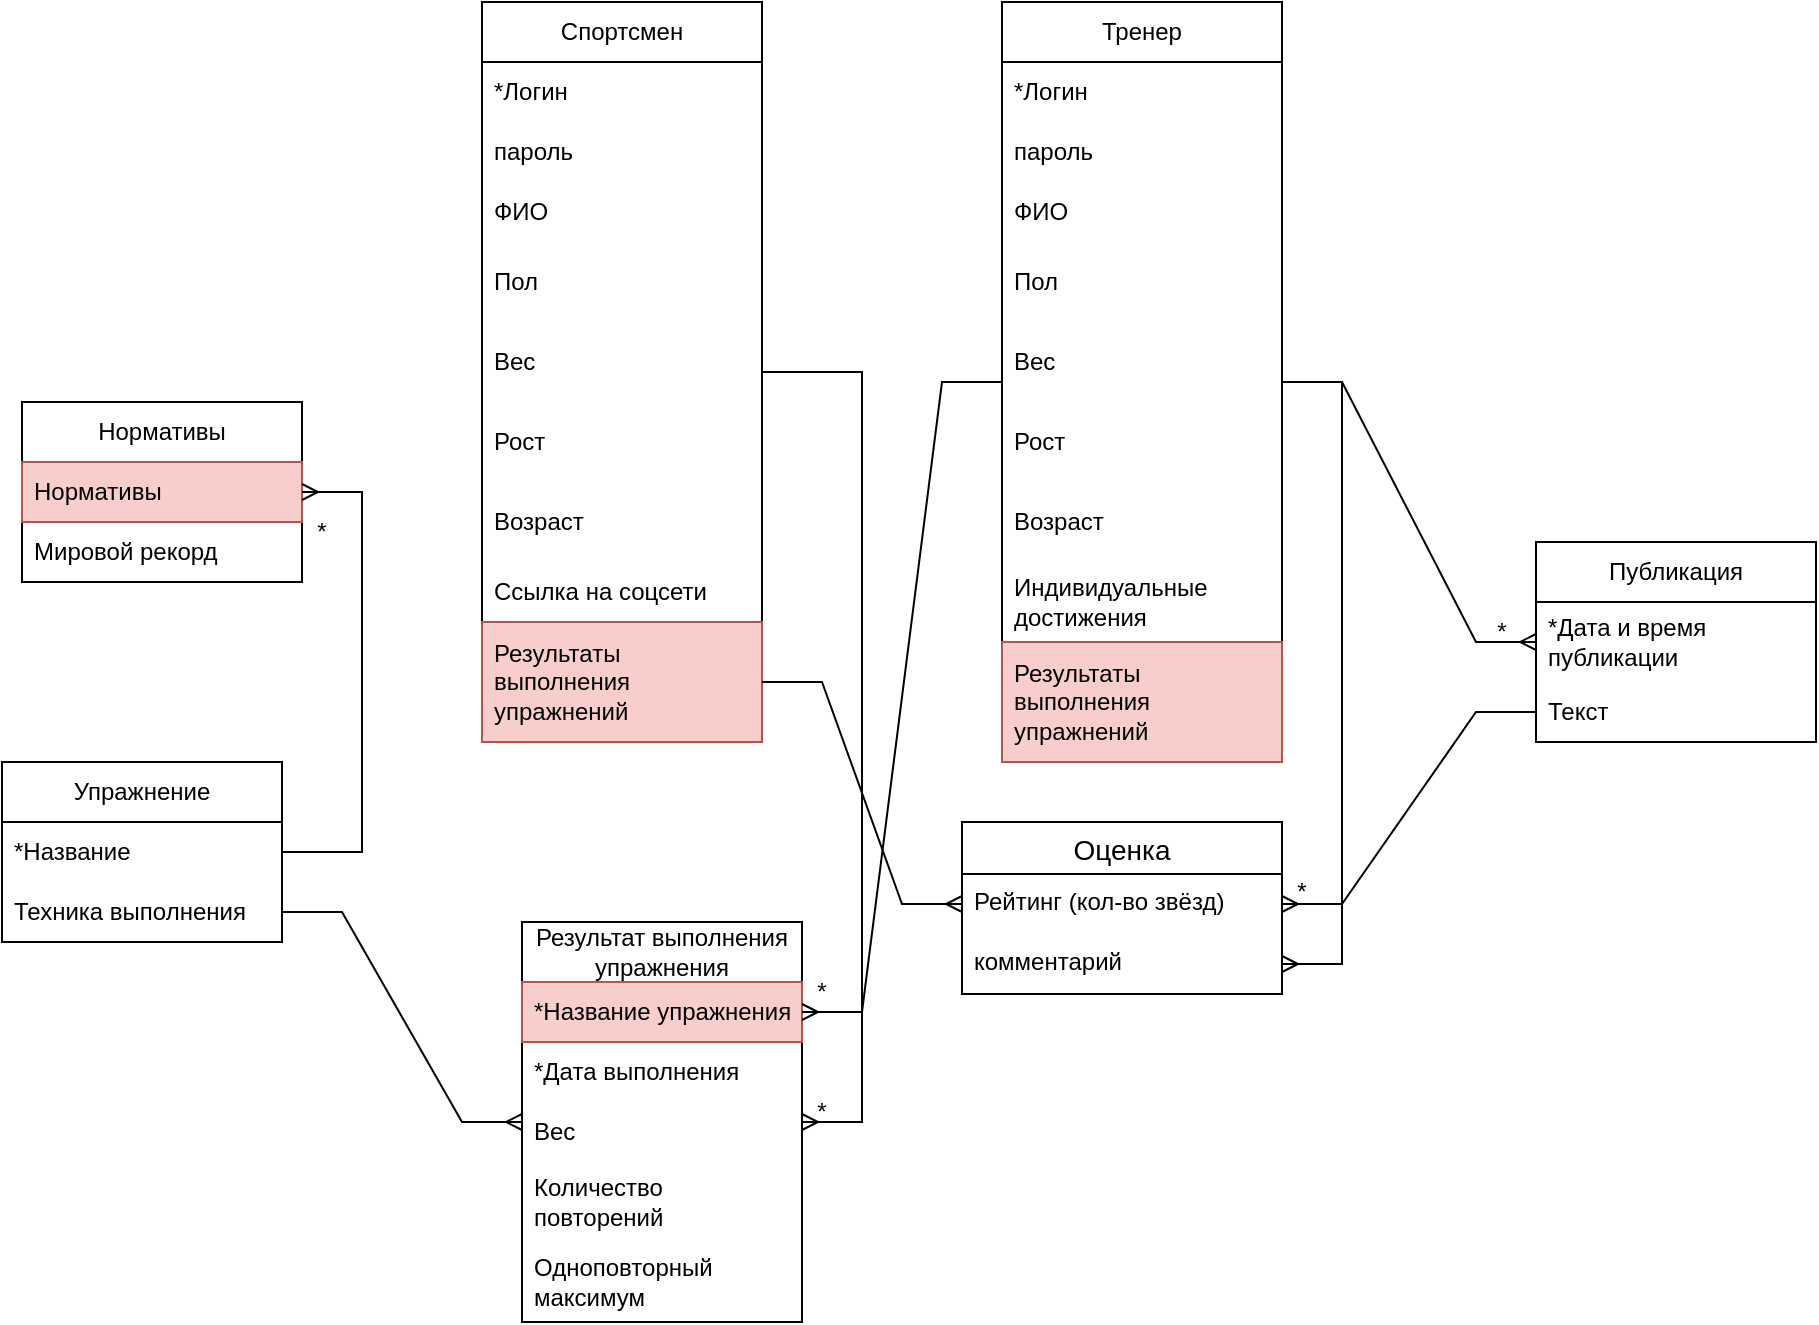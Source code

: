 <mxfile version="24.8.4" pages="2">
  <diagram name="ER-Diagram" id="NItrLApwDLeXo-r-cU7K">
    <mxGraphModel dx="2261" dy="1943" grid="1" gridSize="10" guides="1" tooltips="1" connect="1" arrows="1" fold="1" page="1" pageScale="1" pageWidth="827" pageHeight="1169" math="0" shadow="0">
      <root>
        <mxCell id="0" />
        <mxCell id="1" parent="0" />
        <mxCell id="vsiteA5Ip13MB5dsXXvn-1" value="Спортсмен" style="swimlane;fontStyle=0;childLayout=stackLayout;horizontal=1;startSize=30;horizontalStack=0;resizeParent=1;resizeParentMax=0;resizeLast=0;collapsible=1;marginBottom=0;whiteSpace=wrap;html=1;" parent="1" vertex="1">
          <mxGeometry x="160" y="-110" width="140" height="370" as="geometry" />
        </mxCell>
        <mxCell id="vsiteA5Ip13MB5dsXXvn-2" value="*Логин" style="text;strokeColor=none;fillColor=none;align=left;verticalAlign=middle;spacingLeft=4;spacingRight=4;overflow=hidden;points=[[0,0.5],[1,0.5]];portConstraint=eastwest;rotatable=0;whiteSpace=wrap;html=1;" parent="vsiteA5Ip13MB5dsXXvn-1" vertex="1">
          <mxGeometry y="30" width="140" height="30" as="geometry" />
        </mxCell>
        <mxCell id="cUmQrSe35AVpuAPvbp9K-2" value="пароль" style="text;strokeColor=none;fillColor=none;align=left;verticalAlign=middle;spacingLeft=4;spacingRight=4;overflow=hidden;points=[[0,0.5],[1,0.5]];portConstraint=eastwest;rotatable=0;whiteSpace=wrap;html=1;" parent="vsiteA5Ip13MB5dsXXvn-1" vertex="1">
          <mxGeometry y="60" width="140" height="30" as="geometry" />
        </mxCell>
        <mxCell id="vsiteA5Ip13MB5dsXXvn-3" value="ФИО" style="text;strokeColor=none;fillColor=none;align=left;verticalAlign=middle;spacingLeft=4;spacingRight=4;overflow=hidden;points=[[0,0.5],[1,0.5]];portConstraint=eastwest;rotatable=0;whiteSpace=wrap;html=1;" parent="vsiteA5Ip13MB5dsXXvn-1" vertex="1">
          <mxGeometry y="90" width="140" height="30" as="geometry" />
        </mxCell>
        <mxCell id="mQSDM0axjjIzorObbkHt-10" value="Пол" style="text;strokeColor=none;fillColor=none;align=left;verticalAlign=middle;spacingLeft=4;spacingRight=4;overflow=hidden;points=[[0,0.5],[1,0.5]];portConstraint=eastwest;rotatable=0;whiteSpace=wrap;html=1;" parent="vsiteA5Ip13MB5dsXXvn-1" vertex="1">
          <mxGeometry y="120" width="140" height="40" as="geometry" />
        </mxCell>
        <mxCell id="mQSDM0axjjIzorObbkHt-13" value="Вес" style="text;strokeColor=none;fillColor=none;align=left;verticalAlign=middle;spacingLeft=4;spacingRight=4;overflow=hidden;points=[[0,0.5],[1,0.5]];portConstraint=eastwest;rotatable=0;whiteSpace=wrap;html=1;" parent="vsiteA5Ip13MB5dsXXvn-1" vertex="1">
          <mxGeometry y="160" width="140" height="40" as="geometry" />
        </mxCell>
        <mxCell id="mQSDM0axjjIzorObbkHt-11" value="Рост" style="text;strokeColor=none;fillColor=none;align=left;verticalAlign=middle;spacingLeft=4;spacingRight=4;overflow=hidden;points=[[0,0.5],[1,0.5]];portConstraint=eastwest;rotatable=0;whiteSpace=wrap;html=1;" parent="vsiteA5Ip13MB5dsXXvn-1" vertex="1">
          <mxGeometry y="200" width="140" height="40" as="geometry" />
        </mxCell>
        <mxCell id="mQSDM0axjjIzorObbkHt-12" value="Возраст" style="text;strokeColor=none;fillColor=none;align=left;verticalAlign=middle;spacingLeft=4;spacingRight=4;overflow=hidden;points=[[0,0.5],[1,0.5]];portConstraint=eastwest;rotatable=0;whiteSpace=wrap;html=1;" parent="vsiteA5Ip13MB5dsXXvn-1" vertex="1">
          <mxGeometry y="240" width="140" height="40" as="geometry" />
        </mxCell>
        <mxCell id="W9O1m4vv0hVvTlsy-4cD-2" value="Ссылка на соцсети" style="text;strokeColor=none;fillColor=none;align=left;verticalAlign=middle;spacingLeft=4;spacingRight=4;overflow=hidden;points=[[0,0.5],[1,0.5]];portConstraint=eastwest;rotatable=0;whiteSpace=wrap;html=1;" parent="vsiteA5Ip13MB5dsXXvn-1" vertex="1">
          <mxGeometry y="280" width="140" height="30" as="geometry" />
        </mxCell>
        <mxCell id="hlUvXbGLe1bzWFbIZZA5-7" value="Результаты выполнения упражнений" style="text;strokeColor=#b85450;fillColor=#f8cecc;align=left;verticalAlign=middle;spacingLeft=4;spacingRight=4;overflow=hidden;points=[[0,0.5],[1,0.5]];portConstraint=eastwest;rotatable=0;whiteSpace=wrap;html=1;" parent="vsiteA5Ip13MB5dsXXvn-1" vertex="1">
          <mxGeometry y="310" width="140" height="60" as="geometry" />
        </mxCell>
        <mxCell id="vsiteA5Ip13MB5dsXXvn-9" value="Упражнение" style="swimlane;fontStyle=0;childLayout=stackLayout;horizontal=1;startSize=30;horizontalStack=0;resizeParent=1;resizeParentMax=0;resizeLast=0;collapsible=1;marginBottom=0;whiteSpace=wrap;html=1;" parent="1" vertex="1">
          <mxGeometry x="-80" y="270" width="140" height="90" as="geometry" />
        </mxCell>
        <mxCell id="vsiteA5Ip13MB5dsXXvn-10" value="*Название" style="text;strokeColor=none;fillColor=none;align=left;verticalAlign=middle;spacingLeft=4;spacingRight=4;overflow=hidden;points=[[0,0.5],[1,0.5]];portConstraint=eastwest;rotatable=0;whiteSpace=wrap;html=1;" parent="vsiteA5Ip13MB5dsXXvn-9" vertex="1">
          <mxGeometry y="30" width="140" height="30" as="geometry" />
        </mxCell>
        <mxCell id="vsiteA5Ip13MB5dsXXvn-11" value="Техника выполнения" style="text;strokeColor=none;fillColor=none;align=left;verticalAlign=middle;spacingLeft=4;spacingRight=4;overflow=hidden;points=[[0,0.5],[1,0.5]];portConstraint=eastwest;rotatable=0;whiteSpace=wrap;html=1;" parent="vsiteA5Ip13MB5dsXXvn-9" vertex="1">
          <mxGeometry y="60" width="140" height="30" as="geometry" />
        </mxCell>
        <mxCell id="vsiteA5Ip13MB5dsXXvn-13" value="Публикация" style="swimlane;fontStyle=0;childLayout=stackLayout;horizontal=1;startSize=30;horizontalStack=0;resizeParent=1;resizeParentMax=0;resizeLast=0;collapsible=1;marginBottom=0;whiteSpace=wrap;html=1;" parent="1" vertex="1">
          <mxGeometry x="687" y="160" width="140" height="100" as="geometry" />
        </mxCell>
        <mxCell id="hlUvXbGLe1bzWFbIZZA5-13" value="*Дата и время публикации" style="text;strokeColor=none;fillColor=none;align=left;verticalAlign=middle;spacingLeft=4;spacingRight=4;overflow=hidden;points=[[0,0.5],[1,0.5]];portConstraint=eastwest;rotatable=0;whiteSpace=wrap;html=1;" parent="vsiteA5Ip13MB5dsXXvn-13" vertex="1">
          <mxGeometry y="30" width="140" height="40" as="geometry" />
        </mxCell>
        <mxCell id="vsiteA5Ip13MB5dsXXvn-15" value="Текст" style="text;strokeColor=none;fillColor=none;align=left;verticalAlign=middle;spacingLeft=4;spacingRight=4;overflow=hidden;points=[[0,0.5],[1,0.5]];portConstraint=eastwest;rotatable=0;whiteSpace=wrap;html=1;" parent="vsiteA5Ip13MB5dsXXvn-13" vertex="1">
          <mxGeometry y="70" width="140" height="30" as="geometry" />
        </mxCell>
        <mxCell id="hlUvXbGLe1bzWFbIZZA5-1" value="Тренер" style="swimlane;fontStyle=0;childLayout=stackLayout;horizontal=1;startSize=30;horizontalStack=0;resizeParent=1;resizeParentMax=0;resizeLast=0;collapsible=1;marginBottom=0;whiteSpace=wrap;html=1;" parent="1" vertex="1">
          <mxGeometry x="420" y="-110" width="140" height="380" as="geometry" />
        </mxCell>
        <mxCell id="hlUvXbGLe1bzWFbIZZA5-2" value="*Логин" style="text;strokeColor=none;fillColor=none;align=left;verticalAlign=middle;spacingLeft=4;spacingRight=4;overflow=hidden;points=[[0,0.5],[1,0.5]];portConstraint=eastwest;rotatable=0;whiteSpace=wrap;html=1;" parent="hlUvXbGLe1bzWFbIZZA5-1" vertex="1">
          <mxGeometry y="30" width="140" height="30" as="geometry" />
        </mxCell>
        <mxCell id="cUmQrSe35AVpuAPvbp9K-3" value="пароль" style="text;strokeColor=none;fillColor=none;align=left;verticalAlign=middle;spacingLeft=4;spacingRight=4;overflow=hidden;points=[[0,0.5],[1,0.5]];portConstraint=eastwest;rotatable=0;whiteSpace=wrap;html=1;" parent="hlUvXbGLe1bzWFbIZZA5-1" vertex="1">
          <mxGeometry y="60" width="140" height="30" as="geometry" />
        </mxCell>
        <mxCell id="hlUvXbGLe1bzWFbIZZA5-3" value="ФИО" style="text;strokeColor=none;fillColor=none;align=left;verticalAlign=middle;spacingLeft=4;spacingRight=4;overflow=hidden;points=[[0,0.5],[1,0.5]];portConstraint=eastwest;rotatable=0;whiteSpace=wrap;html=1;" parent="hlUvXbGLe1bzWFbIZZA5-1" vertex="1">
          <mxGeometry y="90" width="140" height="30" as="geometry" />
        </mxCell>
        <mxCell id="mQSDM0axjjIzorObbkHt-2" value="Пол" style="text;strokeColor=none;fillColor=none;align=left;verticalAlign=middle;spacingLeft=4;spacingRight=4;overflow=hidden;points=[[0,0.5],[1,0.5]];portConstraint=eastwest;rotatable=0;whiteSpace=wrap;html=1;" parent="hlUvXbGLe1bzWFbIZZA5-1" vertex="1">
          <mxGeometry y="120" width="140" height="40" as="geometry" />
        </mxCell>
        <mxCell id="mQSDM0axjjIzorObbkHt-4" value="Вес" style="text;strokeColor=none;fillColor=none;align=left;verticalAlign=middle;spacingLeft=4;spacingRight=4;overflow=hidden;points=[[0,0.5],[1,0.5]];portConstraint=eastwest;rotatable=0;whiteSpace=wrap;html=1;" parent="hlUvXbGLe1bzWFbIZZA5-1" vertex="1">
          <mxGeometry y="160" width="140" height="40" as="geometry" />
        </mxCell>
        <mxCell id="mQSDM0axjjIzorObbkHt-3" value="Рост" style="text;strokeColor=none;fillColor=none;align=left;verticalAlign=middle;spacingLeft=4;spacingRight=4;overflow=hidden;points=[[0,0.5],[1,0.5]];portConstraint=eastwest;rotatable=0;whiteSpace=wrap;html=1;" parent="hlUvXbGLe1bzWFbIZZA5-1" vertex="1">
          <mxGeometry y="200" width="140" height="40" as="geometry" />
        </mxCell>
        <mxCell id="mQSDM0axjjIzorObbkHt-5" value="Возраст" style="text;strokeColor=none;fillColor=none;align=left;verticalAlign=middle;spacingLeft=4;spacingRight=4;overflow=hidden;points=[[0,0.5],[1,0.5]];portConstraint=eastwest;rotatable=0;whiteSpace=wrap;html=1;" parent="hlUvXbGLe1bzWFbIZZA5-1" vertex="1">
          <mxGeometry y="240" width="140" height="40" as="geometry" />
        </mxCell>
        <mxCell id="hlUvXbGLe1bzWFbIZZA5-6" value="Индивидуальные достижения" style="text;strokeColor=none;fillColor=none;align=left;verticalAlign=middle;spacingLeft=4;spacingRight=4;overflow=hidden;points=[[0,0.5],[1,0.5]];portConstraint=eastwest;rotatable=0;whiteSpace=wrap;html=1;" parent="hlUvXbGLe1bzWFbIZZA5-1" vertex="1">
          <mxGeometry y="280" width="140" height="40" as="geometry" />
        </mxCell>
        <mxCell id="hlUvXbGLe1bzWFbIZZA5-8" value="Результаты выполнения упражнений" style="text;strokeColor=#b85450;fillColor=#f8cecc;align=left;verticalAlign=middle;spacingLeft=4;spacingRight=4;overflow=hidden;points=[[0,0.5],[1,0.5]];portConstraint=eastwest;rotatable=0;whiteSpace=wrap;html=1;" parent="hlUvXbGLe1bzWFbIZZA5-1" vertex="1">
          <mxGeometry y="320" width="140" height="60" as="geometry" />
        </mxCell>
        <mxCell id="hlUvXbGLe1bzWFbIZZA5-9" value="Результат выполнения упражнения" style="swimlane;fontStyle=0;childLayout=stackLayout;horizontal=1;startSize=30;horizontalStack=0;resizeParent=1;resizeParentMax=0;resizeLast=0;collapsible=1;marginBottom=0;whiteSpace=wrap;html=1;" parent="1" vertex="1">
          <mxGeometry x="180" y="350" width="140" height="200" as="geometry" />
        </mxCell>
        <mxCell id="hlUvXbGLe1bzWFbIZZA5-10" value="*Название упражнения" style="text;strokeColor=#b85450;fillColor=#f8cecc;align=left;verticalAlign=middle;spacingLeft=4;spacingRight=4;overflow=hidden;points=[[0,0.5],[1,0.5]];portConstraint=eastwest;rotatable=0;whiteSpace=wrap;html=1;" parent="hlUvXbGLe1bzWFbIZZA5-9" vertex="1">
          <mxGeometry y="30" width="140" height="30" as="geometry" />
        </mxCell>
        <mxCell id="hlUvXbGLe1bzWFbIZZA5-19" value="*Дата выполнения" style="text;strokeColor=none;fillColor=none;align=left;verticalAlign=middle;spacingLeft=4;spacingRight=4;overflow=hidden;points=[[0,0.5],[1,0.5]];portConstraint=eastwest;rotatable=0;whiteSpace=wrap;html=1;" parent="hlUvXbGLe1bzWFbIZZA5-9" vertex="1">
          <mxGeometry y="60" width="140" height="30" as="geometry" />
        </mxCell>
        <mxCell id="hlUvXbGLe1bzWFbIZZA5-11" value="Вес" style="text;strokeColor=none;fillColor=none;align=left;verticalAlign=middle;spacingLeft=4;spacingRight=4;overflow=hidden;points=[[0,0.5],[1,0.5]];portConstraint=eastwest;rotatable=0;whiteSpace=wrap;html=1;" parent="hlUvXbGLe1bzWFbIZZA5-9" vertex="1">
          <mxGeometry y="90" width="140" height="30" as="geometry" />
        </mxCell>
        <mxCell id="hlUvXbGLe1bzWFbIZZA5-12" value="Количество повторений" style="text;strokeColor=none;fillColor=none;align=left;verticalAlign=middle;spacingLeft=4;spacingRight=4;overflow=hidden;points=[[0,0.5],[1,0.5]];portConstraint=eastwest;rotatable=0;whiteSpace=wrap;html=1;" parent="hlUvXbGLe1bzWFbIZZA5-9" vertex="1">
          <mxGeometry y="120" width="140" height="40" as="geometry" />
        </mxCell>
        <mxCell id="hlUvXbGLe1bzWFbIZZA5-18" value="Одноповторный максимум" style="text;strokeColor=none;fillColor=none;align=left;verticalAlign=middle;spacingLeft=4;spacingRight=4;overflow=hidden;points=[[0,0.5],[1,0.5]];portConstraint=eastwest;rotatable=0;whiteSpace=wrap;html=1;" parent="hlUvXbGLe1bzWFbIZZA5-9" vertex="1">
          <mxGeometry y="160" width="140" height="40" as="geometry" />
        </mxCell>
        <mxCell id="hlUvXbGLe1bzWFbIZZA5-14" value="Нормативы" style="swimlane;fontStyle=0;childLayout=stackLayout;horizontal=1;startSize=30;horizontalStack=0;resizeParent=1;resizeParentMax=0;resizeLast=0;collapsible=1;marginBottom=0;whiteSpace=wrap;html=1;" parent="1" vertex="1">
          <mxGeometry x="-70" y="90" width="140" height="90" as="geometry" />
        </mxCell>
        <mxCell id="hlUvXbGLe1bzWFbIZZA5-16" value="Нормативы" style="text;strokeColor=#b85450;fillColor=#f8cecc;align=left;verticalAlign=middle;spacingLeft=4;spacingRight=4;overflow=hidden;points=[[0,0.5],[1,0.5]];portConstraint=eastwest;rotatable=0;whiteSpace=wrap;html=1;" parent="hlUvXbGLe1bzWFbIZZA5-14" vertex="1">
          <mxGeometry y="30" width="140" height="30" as="geometry" />
        </mxCell>
        <mxCell id="hlUvXbGLe1bzWFbIZZA5-17" value="Мировой рекорд" style="text;strokeColor=none;fillColor=none;align=left;verticalAlign=middle;spacingLeft=4;spacingRight=4;overflow=hidden;points=[[0,0.5],[1,0.5]];portConstraint=eastwest;rotatable=0;whiteSpace=wrap;html=1;" parent="hlUvXbGLe1bzWFbIZZA5-14" vertex="1">
          <mxGeometry y="60" width="140" height="30" as="geometry" />
        </mxCell>
        <mxCell id="hlUvXbGLe1bzWFbIZZA5-20" value="" style="edgeStyle=entityRelationEdgeStyle;fontSize=12;html=1;endArrow=ERmany;rounded=0;" parent="1" source="hlUvXbGLe1bzWFbIZZA5-1" target="vsiteA5Ip13MB5dsXXvn-13" edge="1">
          <mxGeometry width="100" height="100" relative="1" as="geometry">
            <mxPoint x="460" y="290" as="sourcePoint" />
            <mxPoint x="560" y="190" as="targetPoint" />
          </mxGeometry>
        </mxCell>
        <mxCell id="hlUvXbGLe1bzWFbIZZA5-21" value="" style="edgeStyle=entityRelationEdgeStyle;fontSize=12;html=1;endArrow=ERmany;rounded=0;" parent="1" source="vsiteA5Ip13MB5dsXXvn-1" target="hlUvXbGLe1bzWFbIZZA5-9" edge="1">
          <mxGeometry width="100" height="100" relative="1" as="geometry">
            <mxPoint x="430" y="260" as="sourcePoint" />
            <mxPoint x="530" y="160" as="targetPoint" />
          </mxGeometry>
        </mxCell>
        <mxCell id="hlUvXbGLe1bzWFbIZZA5-23" value="*" style="text;html=1;align=center;verticalAlign=middle;whiteSpace=wrap;rounded=0;" parent="1" vertex="1">
          <mxGeometry x="300" y="430" width="60" height="30" as="geometry" />
        </mxCell>
        <mxCell id="hlUvXbGLe1bzWFbIZZA5-24" value="" style="edgeStyle=entityRelationEdgeStyle;fontSize=12;html=1;endArrow=none;rounded=0;endFill=0;startArrow=ERmany;startFill=0;" parent="1" source="hlUvXbGLe1bzWFbIZZA5-14" target="vsiteA5Ip13MB5dsXXvn-9" edge="1">
          <mxGeometry width="100" height="100" relative="1" as="geometry">
            <mxPoint x="680" y="410" as="sourcePoint" />
            <mxPoint x="780" y="310" as="targetPoint" />
          </mxGeometry>
        </mxCell>
        <mxCell id="hlUvXbGLe1bzWFbIZZA5-25" value="Оценка" style="swimlane;fontStyle=0;childLayout=stackLayout;horizontal=1;startSize=26;horizontalStack=0;resizeParent=1;resizeParentMax=0;resizeLast=0;collapsible=1;marginBottom=0;align=center;fontSize=14;" parent="1" vertex="1">
          <mxGeometry x="400" y="300" width="160" height="86" as="geometry" />
        </mxCell>
        <mxCell id="hlUvXbGLe1bzWFbIZZA5-26" value="Рейтинг (кол-во звёзд)" style="text;strokeColor=none;fillColor=none;spacingLeft=4;spacingRight=4;overflow=hidden;rotatable=0;points=[[0,0.5],[1,0.5]];portConstraint=eastwest;fontSize=12;whiteSpace=wrap;html=1;" parent="hlUvXbGLe1bzWFbIZZA5-25" vertex="1">
          <mxGeometry y="26" width="160" height="30" as="geometry" />
        </mxCell>
        <mxCell id="hlUvXbGLe1bzWFbIZZA5-27" value="комментарий" style="text;strokeColor=none;fillColor=none;spacingLeft=4;spacingRight=4;overflow=hidden;rotatable=0;points=[[0,0.5],[1,0.5]];portConstraint=eastwest;fontSize=12;whiteSpace=wrap;html=1;" parent="hlUvXbGLe1bzWFbIZZA5-25" vertex="1">
          <mxGeometry y="56" width="160" height="30" as="geometry" />
        </mxCell>
        <mxCell id="hlUvXbGLe1bzWFbIZZA5-29" value="" style="edgeStyle=entityRelationEdgeStyle;fontSize=12;html=1;endArrow=ERmany;rounded=0;" parent="1" source="vsiteA5Ip13MB5dsXXvn-15" target="hlUvXbGLe1bzWFbIZZA5-26" edge="1">
          <mxGeometry width="100" height="100" relative="1" as="geometry">
            <mxPoint x="535" y="430" as="sourcePoint" />
            <mxPoint x="575" y="540" as="targetPoint" />
            <Array as="points">
              <mxPoint x="585" y="505" />
              <mxPoint x="810" y="480" />
            </Array>
          </mxGeometry>
        </mxCell>
        <mxCell id="Bz0FK3TL5ZXRP86oG1LG-1" value="*" style="text;html=1;align=center;verticalAlign=middle;whiteSpace=wrap;rounded=0;" parent="1" vertex="1">
          <mxGeometry x="540" y="320" width="60" height="30" as="geometry" />
        </mxCell>
        <mxCell id="Bz0FK3TL5ZXRP86oG1LG-3" value="" style="edgeStyle=entityRelationEdgeStyle;fontSize=12;html=1;endArrow=ERmany;rounded=0;exitX=1;exitY=0.5;exitDx=0;exitDy=0;" parent="1" source="hlUvXbGLe1bzWFbIZZA5-7" target="hlUvXbGLe1bzWFbIZZA5-26" edge="1">
          <mxGeometry width="100" height="100" relative="1" as="geometry">
            <mxPoint x="320" y="200" as="sourcePoint" />
            <mxPoint x="365" y="540.0" as="targetPoint" />
            <Array as="points">
              <mxPoint x="-65" y="318" />
              <mxPoint x="320" y="300" />
              <mxPoint x="385" y="290" />
              <mxPoint x="310" y="460" />
              <mxPoint x="360" y="500" />
            </Array>
          </mxGeometry>
        </mxCell>
        <mxCell id="Bz0FK3TL5ZXRP86oG1LG-6" value="" style="edgeStyle=entityRelationEdgeStyle;fontSize=12;html=1;endArrow=ERmany;rounded=0;" parent="1" source="hlUvXbGLe1bzWFbIZZA5-1" target="hlUvXbGLe1bzWFbIZZA5-27" edge="1">
          <mxGeometry width="100" height="100" relative="1" as="geometry">
            <mxPoint x="450" y="360" as="sourcePoint" />
            <mxPoint x="650" y="560" as="targetPoint" />
            <Array as="points">
              <mxPoint x="750" y="350" />
            </Array>
          </mxGeometry>
        </mxCell>
        <mxCell id="Bz0FK3TL5ZXRP86oG1LG-7" value="" style="edgeStyle=entityRelationEdgeStyle;fontSize=12;html=1;endArrow=ERmany;rounded=0;exitX=1;exitY=0.5;exitDx=0;exitDy=0;" parent="1" source="vsiteA5Ip13MB5dsXXvn-11" target="hlUvXbGLe1bzWFbIZZA5-9" edge="1">
          <mxGeometry width="100" height="100" relative="1" as="geometry">
            <mxPoint x="240" y="380" as="sourcePoint" />
            <mxPoint x="340" y="280" as="targetPoint" />
          </mxGeometry>
        </mxCell>
        <mxCell id="5Ujj6KbRmRv98WTIo_L6-1" value="" style="edgeStyle=entityRelationEdgeStyle;fontSize=12;html=1;endArrow=ERmany;rounded=0;entryX=1;entryY=0.5;entryDx=0;entryDy=0;" parent="1" source="hlUvXbGLe1bzWFbIZZA5-1" target="hlUvXbGLe1bzWFbIZZA5-10" edge="1">
          <mxGeometry width="100" height="100" relative="1" as="geometry">
            <mxPoint x="320" y="140" as="sourcePoint" />
            <mxPoint x="320" y="380" as="targetPoint" />
          </mxGeometry>
        </mxCell>
        <mxCell id="1eCGUJyacMo2PLS7QeS--1" value="*" style="text;html=1;align=center;verticalAlign=middle;whiteSpace=wrap;rounded=0;" parent="1" vertex="1">
          <mxGeometry x="50" y="140" width="60" height="30" as="geometry" />
        </mxCell>
        <mxCell id="cUmQrSe35AVpuAPvbp9K-4" value="*" style="text;html=1;align=center;verticalAlign=middle;whiteSpace=wrap;rounded=0;" parent="1" vertex="1">
          <mxGeometry x="640" y="190" width="60" height="30" as="geometry" />
        </mxCell>
        <mxCell id="mQSDM0axjjIzorObbkHt-16" value="*" style="text;html=1;align=center;verticalAlign=middle;whiteSpace=wrap;rounded=0;" parent="1" vertex="1">
          <mxGeometry x="300" y="370" width="60" height="30" as="geometry" />
        </mxCell>
      </root>
    </mxGraphModel>
  </diagram>
  <diagram id="SQNaEG_IIEFuLpYFArek" name="Alt">
    <mxGraphModel dx="1877" dy="530" grid="1" gridSize="10" guides="1" tooltips="1" connect="1" arrows="1" fold="1" page="1" pageScale="1" pageWidth="827" pageHeight="1169" math="0" shadow="0">
      <root>
        <mxCell id="0" />
        <mxCell id="1" parent="0" />
        <mxCell id="WCOPwi6j_VP5ZeXkBAKM-1" value="Тренер" style="swimlane;fontStyle=0;childLayout=stackLayout;horizontal=1;startSize=30;horizontalStack=0;resizeParent=1;resizeParentMax=0;resizeLast=0;collapsible=1;marginBottom=0;whiteSpace=wrap;html=1;" vertex="1" parent="1">
          <mxGeometry x="-250" y="610" width="140" height="70" as="geometry" />
        </mxCell>
        <mxCell id="WCOPwi6j_VP5ZeXkBAKM-2" value="Индивидуальные достижения" style="text;strokeColor=none;fillColor=none;align=left;verticalAlign=middle;spacingLeft=4;spacingRight=4;overflow=hidden;points=[[0,0.5],[1,0.5]];portConstraint=eastwest;rotatable=0;whiteSpace=wrap;html=1;" vertex="1" parent="WCOPwi6j_VP5ZeXkBAKM-1">
          <mxGeometry y="30" width="140" height="40" as="geometry" />
        </mxCell>
        <mxCell id="WCOPwi6j_VP5ZeXkBAKM-3" value="" style="edgeStyle=entityRelationEdgeStyle;fontSize=12;html=1;endArrow=none;rounded=0;endFill=0;" edge="1" parent="1" source="WCOPwi6j_VP5ZeXkBAKM-1" target="WCOPwi6j_VP5ZeXkBAKM-5">
          <mxGeometry width="100" height="100" relative="1" as="geometry">
            <mxPoint x="90" y="880" as="sourcePoint" />
            <mxPoint x="30" y="830" as="targetPoint" />
            <Array as="points">
              <mxPoint x="-170" y="955" />
            </Array>
          </mxGeometry>
        </mxCell>
        <mxCell id="WCOPwi6j_VP5ZeXkBAKM-4" value="*" style="text;html=1;align=center;verticalAlign=middle;resizable=0;points=[];autosize=1;strokeColor=none;fillColor=none;" vertex="1" parent="1">
          <mxGeometry x="-110" y="623" width="30" height="30" as="geometry" />
        </mxCell>
        <mxCell id="WCOPwi6j_VP5ZeXkBAKM-5" value="Учетная запись" style="swimlane;fontStyle=0;childLayout=stackLayout;horizontal=1;startSize=30;horizontalStack=0;resizeParent=1;resizeParentMax=0;resizeLast=0;collapsible=1;marginBottom=0;whiteSpace=wrap;html=1;" vertex="1" parent="1">
          <mxGeometry x="-250" y="700" width="140" height="340" as="geometry" />
        </mxCell>
        <mxCell id="WCOPwi6j_VP5ZeXkBAKM-6" value="*Логин" style="text;strokeColor=none;fillColor=none;align=left;verticalAlign=middle;spacingLeft=4;spacingRight=4;overflow=hidden;points=[[0,0.5],[1,0.5]];portConstraint=eastwest;rotatable=0;whiteSpace=wrap;html=1;" vertex="1" parent="WCOPwi6j_VP5ZeXkBAKM-5">
          <mxGeometry y="30" width="140" height="30" as="geometry" />
        </mxCell>
        <mxCell id="WCOPwi6j_VP5ZeXkBAKM-7" value="Пароль" style="text;strokeColor=none;fillColor=none;align=left;verticalAlign=middle;spacingLeft=4;spacingRight=4;overflow=hidden;points=[[0,0.5],[1,0.5]];portConstraint=eastwest;rotatable=0;whiteSpace=wrap;html=1;" vertex="1" parent="WCOPwi6j_VP5ZeXkBAKM-5">
          <mxGeometry y="60" width="140" height="30" as="geometry" />
        </mxCell>
        <mxCell id="WCOPwi6j_VP5ZeXkBAKM-8" value="ФИО" style="text;strokeColor=none;fillColor=none;align=left;verticalAlign=middle;spacingLeft=4;spacingRight=4;overflow=hidden;points=[[0,0.5],[1,0.5]];portConstraint=eastwest;rotatable=0;whiteSpace=wrap;html=1;" vertex="1" parent="WCOPwi6j_VP5ZeXkBAKM-5">
          <mxGeometry y="90" width="140" height="30" as="geometry" />
        </mxCell>
        <mxCell id="WCOPwi6j_VP5ZeXkBAKM-9" value="Пол" style="text;strokeColor=none;fillColor=none;align=left;verticalAlign=middle;spacingLeft=4;spacingRight=4;overflow=hidden;points=[[0,0.5],[1,0.5]];portConstraint=eastwest;rotatable=0;whiteSpace=wrap;html=1;" vertex="1" parent="WCOPwi6j_VP5ZeXkBAKM-5">
          <mxGeometry y="120" width="140" height="40" as="geometry" />
        </mxCell>
        <mxCell id="WCOPwi6j_VP5ZeXkBAKM-10" value="Рост" style="text;strokeColor=none;fillColor=none;align=left;verticalAlign=middle;spacingLeft=4;spacingRight=4;overflow=hidden;points=[[0,0.5],[1,0.5]];portConstraint=eastwest;rotatable=0;whiteSpace=wrap;html=1;" vertex="1" parent="WCOPwi6j_VP5ZeXkBAKM-5">
          <mxGeometry y="160" width="140" height="40" as="geometry" />
        </mxCell>
        <mxCell id="WCOPwi6j_VP5ZeXkBAKM-11" value="Вес" style="text;strokeColor=none;fillColor=none;align=left;verticalAlign=middle;spacingLeft=4;spacingRight=4;overflow=hidden;points=[[0,0.5],[1,0.5]];portConstraint=eastwest;rotatable=0;whiteSpace=wrap;html=1;" vertex="1" parent="WCOPwi6j_VP5ZeXkBAKM-5">
          <mxGeometry y="200" width="140" height="40" as="geometry" />
        </mxCell>
        <mxCell id="WCOPwi6j_VP5ZeXkBAKM-12" value="Возраст" style="text;strokeColor=none;fillColor=none;align=left;verticalAlign=middle;spacingLeft=4;spacingRight=4;overflow=hidden;points=[[0,0.5],[1,0.5]];portConstraint=eastwest;rotatable=0;whiteSpace=wrap;html=1;" vertex="1" parent="WCOPwi6j_VP5ZeXkBAKM-5">
          <mxGeometry y="240" width="140" height="40" as="geometry" />
        </mxCell>
        <mxCell id="WCOPwi6j_VP5ZeXkBAKM-13" value="Ссылка на соцсети" style="text;strokeColor=none;fillColor=none;align=left;verticalAlign=middle;spacingLeft=4;spacingRight=4;overflow=hidden;points=[[0,0.5],[1,0.5]];portConstraint=eastwest;rotatable=0;whiteSpace=wrap;html=1;" vertex="1" parent="WCOPwi6j_VP5ZeXkBAKM-5">
          <mxGeometry y="280" width="140" height="30" as="geometry" />
        </mxCell>
        <mxCell id="WCOPwi6j_VP5ZeXkBAKM-14" value="Идентификатор роли" style="text;strokeColor=none;fillColor=none;align=left;verticalAlign=middle;spacingLeft=4;spacingRight=4;overflow=hidden;points=[[0,0.5],[1,0.5]];portConstraint=eastwest;rotatable=0;whiteSpace=wrap;html=1;" vertex="1" parent="WCOPwi6j_VP5ZeXkBAKM-5">
          <mxGeometry y="310" width="140" height="30" as="geometry" />
        </mxCell>
        <mxCell id="WCOPwi6j_VP5ZeXkBAKM-15" value="Публикация" style="swimlane;fontStyle=0;childLayout=stackLayout;horizontal=1;startSize=30;horizontalStack=0;resizeParent=1;resizeParentMax=0;resizeLast=0;collapsible=1;marginBottom=0;whiteSpace=wrap;html=1;" vertex="1" parent="1">
          <mxGeometry x="-490" y="700" width="140" height="100" as="geometry" />
        </mxCell>
        <mxCell id="WCOPwi6j_VP5ZeXkBAKM-16" value="*Дата и время публикации" style="text;strokeColor=none;fillColor=none;align=left;verticalAlign=middle;spacingLeft=4;spacingRight=4;overflow=hidden;points=[[0,0.5],[1,0.5]];portConstraint=eastwest;rotatable=0;whiteSpace=wrap;html=1;" vertex="1" parent="WCOPwi6j_VP5ZeXkBAKM-15">
          <mxGeometry y="30" width="140" height="40" as="geometry" />
        </mxCell>
        <mxCell id="WCOPwi6j_VP5ZeXkBAKM-17" value="Текст" style="text;strokeColor=none;fillColor=none;align=left;verticalAlign=middle;spacingLeft=4;spacingRight=4;overflow=hidden;points=[[0,0.5],[1,0.5]];portConstraint=eastwest;rotatable=0;whiteSpace=wrap;html=1;" vertex="1" parent="WCOPwi6j_VP5ZeXkBAKM-15">
          <mxGeometry y="70" width="140" height="30" as="geometry" />
        </mxCell>
        <mxCell id="WCOPwi6j_VP5ZeXkBAKM-18" value="Отзыв" style="swimlane;fontStyle=0;childLayout=stackLayout;horizontal=1;startSize=26;horizontalStack=0;resizeParent=1;resizeParentMax=0;resizeLast=0;collapsible=1;marginBottom=0;align=center;fontSize=14;" vertex="1" parent="1">
          <mxGeometry x="-490" y="874" width="140" height="126" as="geometry" />
        </mxCell>
        <mxCell id="WCOPwi6j_VP5ZeXkBAKM-19" value="*Дата и время публикации" style="text;strokeColor=none;fillColor=none;align=left;verticalAlign=middle;spacingLeft=4;spacingRight=4;overflow=hidden;points=[[0,0.5],[1,0.5]];portConstraint=eastwest;rotatable=0;whiteSpace=wrap;html=1;" vertex="1" parent="WCOPwi6j_VP5ZeXkBAKM-18">
          <mxGeometry y="26" width="140" height="40" as="geometry" />
        </mxCell>
        <mxCell id="WCOPwi6j_VP5ZeXkBAKM-20" value="Рейтинг (кол-во звёзд)" style="text;strokeColor=none;fillColor=none;spacingLeft=4;spacingRight=4;overflow=hidden;rotatable=0;points=[[0,0.5],[1,0.5]];portConstraint=eastwest;fontSize=12;whiteSpace=wrap;html=1;" vertex="1" parent="WCOPwi6j_VP5ZeXkBAKM-18">
          <mxGeometry y="66" width="140" height="30" as="geometry" />
        </mxCell>
        <mxCell id="WCOPwi6j_VP5ZeXkBAKM-21" value="Комментарий" style="text;strokeColor=none;fillColor=none;spacingLeft=4;spacingRight=4;overflow=hidden;rotatable=0;points=[[0,0.5],[1,0.5]];portConstraint=eastwest;fontSize=12;whiteSpace=wrap;html=1;" vertex="1" parent="WCOPwi6j_VP5ZeXkBAKM-18">
          <mxGeometry y="96" width="140" height="30" as="geometry" />
        </mxCell>
        <mxCell id="WCOPwi6j_VP5ZeXkBAKM-22" value="*" style="text;html=1;align=center;verticalAlign=middle;whiteSpace=wrap;rounded=0;" vertex="1" parent="1">
          <mxGeometry x="-370" y="720" width="60" height="30" as="geometry" />
        </mxCell>
        <mxCell id="WCOPwi6j_VP5ZeXkBAKM-23" value="" style="edgeStyle=entityRelationEdgeStyle;fontSize=12;html=1;endArrow=ERmany;rounded=0;" edge="1" parent="1" source="WCOPwi6j_VP5ZeXkBAKM-1" target="WCOPwi6j_VP5ZeXkBAKM-15">
          <mxGeometry width="100" height="100" relative="1" as="geometry">
            <mxPoint x="-500" y="450" as="sourcePoint" />
            <mxPoint x="-500" y="665" as="targetPoint" />
          </mxGeometry>
        </mxCell>
        <mxCell id="WCOPwi6j_VP5ZeXkBAKM-24" value="" style="edgeStyle=elbowEdgeStyle;fontSize=12;html=1;endArrow=ERmany;rounded=0;exitX=0;exitY=0.5;exitDx=0;exitDy=0;entryX=0;entryY=0.5;entryDx=0;entryDy=0;" edge="1" parent="1" source="WCOPwi6j_VP5ZeXkBAKM-17" target="WCOPwi6j_VP5ZeXkBAKM-19">
          <mxGeometry width="100" height="100" relative="1" as="geometry">
            <mxPoint x="-520" y="800" as="sourcePoint" />
            <mxPoint x="-530" y="960" as="targetPoint" />
            <Array as="points">
              <mxPoint x="-510" y="880" />
            </Array>
          </mxGeometry>
        </mxCell>
        <mxCell id="WCOPwi6j_VP5ZeXkBAKM-25" value="" style="edgeStyle=entityRelationEdgeStyle;fontSize=12;html=1;endArrow=ERmany;rounded=0;" edge="1" parent="1" source="WCOPwi6j_VP5ZeXkBAKM-5" target="WCOPwi6j_VP5ZeXkBAKM-20">
          <mxGeometry width="100" height="100" relative="1" as="geometry">
            <mxPoint x="-320" y="1100" as="sourcePoint" />
            <mxPoint x="-320" y="1293" as="targetPoint" />
            <Array as="points">
              <mxPoint x="-380" y="1185" />
              <mxPoint x="-330" y="1185" />
            </Array>
          </mxGeometry>
        </mxCell>
        <mxCell id="WCOPwi6j_VP5ZeXkBAKM-26" value="Упражнение" style="swimlane;fontStyle=0;childLayout=stackLayout;horizontal=1;startSize=30;horizontalStack=0;resizeParent=1;resizeParentMax=0;resizeLast=0;collapsible=1;marginBottom=0;whiteSpace=wrap;html=1;" vertex="1" parent="1">
          <mxGeometry x="-770" y="705" width="140" height="90" as="geometry" />
        </mxCell>
        <mxCell id="WCOPwi6j_VP5ZeXkBAKM-27" value="*Название" style="text;strokeColor=none;fillColor=none;align=left;verticalAlign=middle;spacingLeft=4;spacingRight=4;overflow=hidden;points=[[0,0.5],[1,0.5]];portConstraint=eastwest;rotatable=0;whiteSpace=wrap;html=1;" vertex="1" parent="WCOPwi6j_VP5ZeXkBAKM-26">
          <mxGeometry y="30" width="140" height="30" as="geometry" />
        </mxCell>
        <mxCell id="WCOPwi6j_VP5ZeXkBAKM-28" value="Техника выполнения" style="text;strokeColor=none;fillColor=none;align=left;verticalAlign=middle;spacingLeft=4;spacingRight=4;overflow=hidden;points=[[0,0.5],[1,0.5]];portConstraint=eastwest;rotatable=0;whiteSpace=wrap;html=1;" vertex="1" parent="WCOPwi6j_VP5ZeXkBAKM-26">
          <mxGeometry y="60" width="140" height="30" as="geometry" />
        </mxCell>
        <mxCell id="WCOPwi6j_VP5ZeXkBAKM-29" value="" style="edgeStyle=entityRelationEdgeStyle;fontSize=12;html=1;endArrow=ERmany;rounded=0;startArrow=ERmany;startFill=0;" edge="1" parent="1" source="WCOPwi6j_VP5ZeXkBAKM-26" target="WCOPwi6j_VP5ZeXkBAKM-15">
          <mxGeometry width="100" height="100" relative="1" as="geometry">
            <mxPoint x="-650" y="635" as="sourcePoint" />
            <mxPoint x="-540" y="660" as="targetPoint" />
            <Array as="points">
              <mxPoint x="-750" y="830" />
            </Array>
          </mxGeometry>
        </mxCell>
        <mxCell id="WCOPwi6j_VP5ZeXkBAKM-30" value="Нормативы" style="swimlane;fontStyle=0;childLayout=stackLayout;horizontal=1;startSize=30;horizontalStack=0;resizeParent=1;resizeParentMax=0;resizeLast=0;collapsible=1;marginBottom=0;whiteSpace=wrap;html=1;" vertex="1" parent="1">
          <mxGeometry x="-770" y="840" width="140" height="90" as="geometry" />
        </mxCell>
        <mxCell id="WCOPwi6j_VP5ZeXkBAKM-31" value="Нормативы" style="text;strokeColor=none;fillColor=none;align=left;verticalAlign=middle;spacingLeft=4;spacingRight=4;overflow=hidden;points=[[0,0.5],[1,0.5]];portConstraint=eastwest;rotatable=0;whiteSpace=wrap;html=1;" vertex="1" parent="WCOPwi6j_VP5ZeXkBAKM-30">
          <mxGeometry y="30" width="140" height="30" as="geometry" />
        </mxCell>
        <mxCell id="WCOPwi6j_VP5ZeXkBAKM-32" value="Мировой рекорд" style="text;strokeColor=none;fillColor=none;align=left;verticalAlign=middle;spacingLeft=4;spacingRight=4;overflow=hidden;points=[[0,0.5],[1,0.5]];portConstraint=eastwest;rotatable=0;whiteSpace=wrap;html=1;" vertex="1" parent="WCOPwi6j_VP5ZeXkBAKM-30">
          <mxGeometry y="60" width="140" height="30" as="geometry" />
        </mxCell>
        <mxCell id="WCOPwi6j_VP5ZeXkBAKM-33" value="" style="edgeStyle=elbowEdgeStyle;fontSize=12;html=1;endArrow=ERmany;rounded=0;" edge="1" parent="1" source="WCOPwi6j_VP5ZeXkBAKM-26" target="WCOPwi6j_VP5ZeXkBAKM-30">
          <mxGeometry width="100" height="100" relative="1" as="geometry">
            <mxPoint x="-570" y="800" as="sourcePoint" />
            <mxPoint x="-570" y="1001" as="targetPoint" />
          </mxGeometry>
        </mxCell>
        <mxCell id="WCOPwi6j_VP5ZeXkBAKM-34" value="Результат выполнения упражнения" style="swimlane;fontStyle=0;childLayout=stackLayout;horizontal=1;startSize=30;horizontalStack=0;resizeParent=1;resizeParentMax=0;resizeLast=0;collapsible=1;marginBottom=0;whiteSpace=wrap;html=1;" vertex="1" parent="1">
          <mxGeometry x="-770" y="1010" width="140" height="170" as="geometry" />
        </mxCell>
        <mxCell id="WCOPwi6j_VP5ZeXkBAKM-35" value="*Дата выполнения" style="text;strokeColor=none;fillColor=none;align=left;verticalAlign=middle;spacingLeft=4;spacingRight=4;overflow=hidden;points=[[0,0.5],[1,0.5]];portConstraint=eastwest;rotatable=0;whiteSpace=wrap;html=1;" vertex="1" parent="WCOPwi6j_VP5ZeXkBAKM-34">
          <mxGeometry y="30" width="140" height="30" as="geometry" />
        </mxCell>
        <mxCell id="WCOPwi6j_VP5ZeXkBAKM-36" value="Вес" style="text;strokeColor=none;fillColor=none;align=left;verticalAlign=middle;spacingLeft=4;spacingRight=4;overflow=hidden;points=[[0,0.5],[1,0.5]];portConstraint=eastwest;rotatable=0;whiteSpace=wrap;html=1;" vertex="1" parent="WCOPwi6j_VP5ZeXkBAKM-34">
          <mxGeometry y="60" width="140" height="30" as="geometry" />
        </mxCell>
        <mxCell id="WCOPwi6j_VP5ZeXkBAKM-37" value="Количество повторений" style="text;strokeColor=none;fillColor=none;align=left;verticalAlign=middle;spacingLeft=4;spacingRight=4;overflow=hidden;points=[[0,0.5],[1,0.5]];portConstraint=eastwest;rotatable=0;whiteSpace=wrap;html=1;" vertex="1" parent="WCOPwi6j_VP5ZeXkBAKM-34">
          <mxGeometry y="90" width="140" height="40" as="geometry" />
        </mxCell>
        <mxCell id="WCOPwi6j_VP5ZeXkBAKM-38" value="Одноповторный максимум" style="text;strokeColor=none;fillColor=none;align=left;verticalAlign=middle;spacingLeft=4;spacingRight=4;overflow=hidden;points=[[0,0.5],[1,0.5]];portConstraint=eastwest;rotatable=0;whiteSpace=wrap;html=1;" vertex="1" parent="WCOPwi6j_VP5ZeXkBAKM-34">
          <mxGeometry y="130" width="140" height="40" as="geometry" />
        </mxCell>
        <mxCell id="WCOPwi6j_VP5ZeXkBAKM-39" value="" style="edgeStyle=elbowEdgeStyle;fontSize=12;html=1;endArrow=ERmany;rounded=0;" edge="1" parent="1" source="WCOPwi6j_VP5ZeXkBAKM-5" target="WCOPwi6j_VP5ZeXkBAKM-34">
          <mxGeometry width="100" height="100" relative="1" as="geometry">
            <mxPoint x="-190" y="640" as="sourcePoint" />
            <mxPoint x="-260" y="520" as="targetPoint" />
            <Array as="points">
              <mxPoint x="-210" y="1100" />
            </Array>
          </mxGeometry>
        </mxCell>
        <mxCell id="WCOPwi6j_VP5ZeXkBAKM-40" value="" style="edgeStyle=elbowEdgeStyle;fontSize=12;html=1;endArrow=ERmany;rounded=0;" edge="1" parent="1" source="WCOPwi6j_VP5ZeXkBAKM-26" target="WCOPwi6j_VP5ZeXkBAKM-34">
          <mxGeometry width="100" height="100" relative="1" as="geometry">
            <mxPoint x="-570" y="927" as="sourcePoint" />
            <mxPoint x="-990" y="987" as="targetPoint" />
            <Array as="points">
              <mxPoint x="-790" y="960" />
            </Array>
          </mxGeometry>
        </mxCell>
        <mxCell id="WCOPwi6j_VP5ZeXkBAKM-41" value="*" style="text;html=1;align=center;verticalAlign=middle;resizable=0;points=[];autosize=1;strokeColor=none;fillColor=none;" vertex="1" parent="1">
          <mxGeometry x="-631" y="1075" width="30" height="30" as="geometry" />
        </mxCell>
        <mxCell id="WCOPwi6j_VP5ZeXkBAKM-42" value="*" style="text;html=1;align=center;verticalAlign=middle;resizable=0;points=[];autosize=1;strokeColor=none;fillColor=none;" vertex="1" parent="1">
          <mxGeometry x="-795" y="1064" width="30" height="30" as="geometry" />
        </mxCell>
        <mxCell id="WCOPwi6j_VP5ZeXkBAKM-43" value="*" style="text;html=1;align=center;verticalAlign=middle;whiteSpace=wrap;rounded=0;" vertex="1" parent="1">
          <mxGeometry x="-530" y="900" width="60" height="30" as="geometry" />
        </mxCell>
        <mxCell id="WCOPwi6j_VP5ZeXkBAKM-44" value="*" style="text;html=1;align=center;verticalAlign=middle;whiteSpace=wrap;rounded=0;" vertex="1" parent="1">
          <mxGeometry x="-370" y="930" width="60" height="30" as="geometry" />
        </mxCell>
        <mxCell id="WCOPwi6j_VP5ZeXkBAKM-45" value="*" style="text;html=1;align=center;verticalAlign=middle;whiteSpace=wrap;rounded=0;" vertex="1" parent="1">
          <mxGeometry x="-710" y="820" width="60" height="30" as="geometry" />
        </mxCell>
      </root>
    </mxGraphModel>
  </diagram>
</mxfile>
